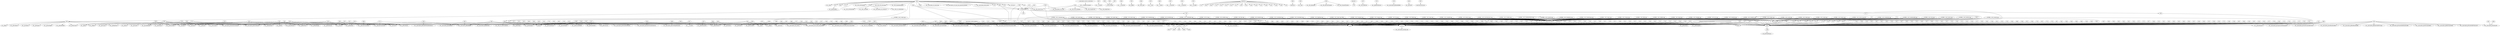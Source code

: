 digraph {
  __GLOBAL__sub_I_world_cpp -> 1226;
  1226 -> _malloc;
  _malloc -> _sbrk;
  _sbrk -> env_getTotalMemory;
  __GLOBAL__sub_I_world_cpp -> 1378;
  1378 -> _malloc;
  4053 -> _memset;
  1226 -> _memcpy;
  1226 -> _free;
  __GLOBAL__sub_I_world_cpp -> 1230;
  1230 -> _malloc;
  1230 -> _memcpy;
  1230 -> _free;
  __GLOBAL__sub_I_rendermodel_cpp -> 1226;
  __GLOBAL__sub_I_rendermodel_cpp -> 1377;
  __GLOBAL__sub_I_rendermodel_cpp -> 974;
  3980 -> _memcpy;
  __GLOBAL__sub_I_rendermodel_cpp -> 3934;
  __GLOBAL__sub_I_rendermodel_cpp -> _malloc;
  __GLOBAL__sub_I_rendermodel_cpp -> 4052;
  __GLOBAL__sub_I_rendermodel_cpp -> 1230;
  __GLOBAL__sub_I_rendermodel_cpp -> 2108;
  2108 -> _malloc;
  __GLOBAL__sub_I_rendermodel_cpp -> 2112;
  2241 -> _malloc;
  2112 -> _malloc;
  __GLOBAL__sub_I_rendermodel_cpp -> 2113;
  2113 -> _malloc;
  __GLOBAL__sub_I_rendermodel_cpp -> 2116;
  2198 -> _malloc;
  2116 -> _malloc;
  __GLOBAL__sub_I_rendermodel_cpp -> 2117;
  2156 -> _malloc;
  2117 -> _malloc;
  __GLOBAL__sub_I_renderparticles_cpp -> 1226;
  __GLOBAL__sub_I_renderparticles_cpp -> _malloc;
  __GLOBAL__sub_I_renderparticles_cpp -> 1377;
  _memcpy -> env__emscripten_memcpy_big;
  __GLOBAL__sub_I_rendersky_cpp -> 1378;
  __GLOBAL__sub_I_rendersky_cpp -> 1226;
  __GLOBAL__sub_I_rendersky_cpp -> 1377;
  __GLOBAL__sub_I_rendertext_cpp -> _malloc;
  __GLOBAL__sub_I_rendertext_cpp -> 1230;
  __GLOBAL__sub_I_renderva_cpp -> 1226;
  __GLOBAL__sub_I_server_cpp -> 1226;
  __GLOBAL__sub_I_server_cpp -> 3741;
  __GLOBAL__sub_I_server_cpp -> 1378;
  __GLOBAL__sub_I_server_cpp -> 3742;
  __GLOBAL__sub_I_server_cpp -> 3740;
  __GLOBAL__sub_I_server_cpp -> 1230;
  __GLOBAL__sub_I_serverbrowser_cpp -> 1226;
  __GLOBAL__sub_I_serverbrowser_cpp -> 1230;
  __GLOBAL__sub_I_shader_cpp -> _malloc;
  __GLOBAL__sub_I_shader_cpp -> 1226;
  __GLOBAL__sub_I_shader_cpp -> 1230;
  __GLOBAL__sub_I_shadowmap_cpp -> 1226;
  __GLOBAL__sub_I_sound_cpp -> 1226;
  __GLOBAL__sub_I_sound_cpp -> 1230;
  __GLOBAL__sub_I_sound_cpp -> _malloc;
  __GLOBAL__sub_I_texture_cpp -> 1226;
  __GLOBAL__sub_I_texture_cpp -> _malloc;
  __GLOBAL__sub_I_texture_cpp -> 2937;
  __GLOBAL__sub_I_texture_cpp -> 1230;
  __GLOBAL__sub_I_texture_cpp -> 1378;
  __GLOBAL__sub_I_water_cpp -> 1226;
  __GLOBAL__sub_I_worldio_cpp -> 1226;
  __GLOBAL__sub_I_worldio_cpp -> 1230;
  __GLOBAL__sub_I_ai_cpp -> 1226;
  __GLOBAL__sub_I_ai_cpp -> 1230;
  __GLOBAL__sub_I_client_cpp_3000 -> 1226;
  __GLOBAL__sub_I_client_cpp_3000 -> 1377;
  __GLOBAL__sub_I_client_cpp_3000 -> 1230;
  __GLOBAL__sub_I_client_cpp_3000 -> 1378;
  __GLOBAL__sub_I_entities_cpp -> 1230;
  __GLOBAL__sub_I_entities_cpp -> 1226;
  __GLOBAL__sub_I_fps_cpp -> 1230;
  __GLOBAL__sub_I_fps_cpp -> 1226;
  __GLOBAL__sub_I_monster_cpp -> 1226;
  __GLOBAL__sub_I_monster_cpp -> 1230;
  __GLOBAL__sub_I_movable_cpp -> 1230;
  __GLOBAL__sub_I_render_cpp -> 1226;
  __GLOBAL__sub_I_render_cpp -> 1377;
  __GLOBAL__sub_I_render_cpp -> 1378;
  __GLOBAL__sub_I_scoreboard_cpp -> 1226;
  __GLOBAL__sub_I_scoreboard_cpp -> 1230;
  __GLOBAL__sub_I_server_cpp_4037 -> 1226;
  __GLOBAL__sub_I_server_cpp_4037 -> 1378;
  __GLOBAL__sub_I_waypoint_cpp -> 1230;
  __GLOBAL__sub_I_waypoint_cpp -> 1226;
  __GLOBAL__sub_I_weapon_cpp -> 1226;
  __GLOBAL__sub_I_weapon_cpp -> 1230;
  ___emscripten_environ_constructor -> env____buildEnvironment;
  __GLOBAL__sub_I_lightmap_cpp -> 1226;
  __GLOBAL__sub_I_lightmap_cpp -> 1377;
  __GLOBAL__sub_I_lightmap_cpp -> _malloc;
  __GLOBAL__sub_I_lightmap_cpp -> 1230;
  __GLOBAL__sub_I_stream_cpp -> 1226;
  __GLOBAL__sub_I_zip_cpp -> 1226;
  __GLOBAL__sub_I_zip_cpp -> 1230;
  __GLOBAL__sub_I_3dgui_cpp -> 1230;
  __GLOBAL__sub_I_3dgui_cpp -> 1226;
  __GLOBAL__sub_I_3dgui_cpp -> 1377;
  __GLOBAL__sub_I_blend_cpp -> 1226;
  __GLOBAL__sub_I_blend_cpp -> 1230;
  __GLOBAL__sub_I_blob_cpp -> 1226;
  __GLOBAL__sub_I_client_cpp -> 1226;
  __GLOBAL__sub_I_client_cpp -> 1230;
  __GLOBAL__sub_I_client_cpp -> 1378;
  __GLOBAL__sub_I_command_cpp -> _malloc;
  __GLOBAL__sub_I_command_cpp -> 1226;
  __GLOBAL__sub_I_command_cpp -> 974;
  __GLOBAL__sub_I_command_cpp -> 1227;
  1227 -> _malloc;
  1228 -> _malloc;
  1227 -> _memcpy;
  1227 -> _free;
  __GLOBAL__sub_I_command_cpp -> 1228;
  __GLOBAL__sub_I_command_cpp -> _memcpy;
  __GLOBAL__sub_I_command_cpp -> _free;
  __GLOBAL__sub_I_command_cpp -> 3949;
  __GLOBAL__sub_I_command_cpp -> 1230;
  __GLOBAL__sub_I_console_cpp -> 1226;
  __GLOBAL__sub_I_console_cpp -> 1230;
  __GLOBAL__sub_I_console_cpp -> _malloc;
  __GLOBAL__sub_I_cubeloader_cpp -> 1226;
  __GLOBAL__sub_I_cubeloader_cpp -> 1230;
  __GLOBAL__sub_I_decal_cpp -> 1226;
  __GLOBAL__sub_I_dynlight_cpp -> 1226;
  __GLOBAL__sub_I_glare_cpp -> 1226;
  __GLOBAL__sub_I_glare_cpp -> 1377;
  __GLOBAL__sub_I_grass_cpp -> 1226;
  __GLOBAL__sub_I_grass_cpp -> 1377;
  __GLOBAL__sub_I_crypto_cpp -> 932;
  932 -> _memset;
  __GLOBAL__sub_I_main_cpp -> 1226;
  __GLOBAL__sub_I_main_cpp -> 1230;
  __GLOBAL__sub_I_material_cpp -> 1226;
  __GLOBAL__sub_I_menus_cpp -> _malloc;
  __GLOBAL__sub_I_menus_cpp -> 1226;
  __GLOBAL__sub_I_menus_cpp -> 1230;
  __GLOBAL__sub_I_movie_cpp -> 1226;
  __GLOBAL__sub_I_movie_cpp -> 1377;
  1377 -> _malloc;
  1377 -> _memcpy;
  1377 -> _free;
  __GLOBAL__sub_I_movie_cpp -> 1675;
  __GLOBAL__sub_I_movie_cpp -> 1230;
  __GLOBAL__sub_I_normal_cpp -> _malloc;
  __GLOBAL__sub_I_normal_cpp -> 1226;
  __GLOBAL__sub_I_octa_cpp -> 1715;
  1715 -> _malloc;
  __GLOBAL__sub_I_octa_cpp -> 1230;
  __GLOBAL__sub_I_octa_cpp -> 1226;
  __GLOBAL__sub_I_octa_cpp -> _malloc;
  __GLOBAL__sub_I_octaedit_cpp -> 1226;
  __GLOBAL__sub_I_octaedit_cpp -> 1230;
  __GLOBAL__sub_I_octarender_cpp -> _malloc;
  __GLOBAL__sub_I_octarender_cpp -> 1226;
  __GLOBAL__sub_I_octarender_cpp -> _memset;
  __GLOBAL__sub_I_octarender_cpp -> 1230;
  __GLOBAL__sub_I_physics_cpp -> 1226;
  __GLOBAL__sub_I_physics_cpp -> 1230;
  __GLOBAL__sub_I_pvs_cpp -> _malloc;
  __GLOBAL__sub_I_pvs_cpp -> 1226;
  __GLOBAL__sub_I_pvs_cpp -> 1230;
  __GLOBAL__sub_I_rendergl_cpp -> 1226;
  __GLOBAL__sub_I_rendergl_cpp -> 1230;
  __GLOBAL__sub_I_rendergl_cpp -> 1377;
  _main -> env__emscripten_hide_mouse;
  _main -> 2733;
  _main -> 1366;
  4084 -> _memset;
  1034 -> _malloc;
  4015 -> env____syscall5;
  3928 -> ___errno_location;
  1034 -> _free;
  _main -> 2729;
  3926 -> env____syscall146;
  _main -> env__SDL_Init;
  _main -> 3418;
  _main -> env__atexit;
  _main -> 3877;
  3877 -> env__gettimeofday;
  _main -> 3654;
  _main -> 2773;
  _main -> 3498;
  3498 -> _malloc;
  _main -> env__SDL_GetVideoInfo;
  _main -> 1589;
  1589 -> env__SDL_ListModes;
  1589 -> env__emscripten_run_script_int;
  1589 -> env__SDL_GL_SetAttribute;
  1589 -> env__SDL_SetVideoMode;
  _main -> env__SDL_WM_SetCaption;
  _main -> env__SDL_EnableKeyRepeat;
  _main -> env__SDL_ShowCursor;
  _main -> 2058;
  2058 -> env__glGetString;
  1429 -> _malloc;
  1429 -> _memset;
  2058 -> _strstr;
  _strstr -> 4000;
  _strstr -> 4040;
  2058 -> env__glGetIntegerv;
  _strstr -> 4041;
  2058 -> env__SDL_GL_GetProcAddress;
  _emscripten_GetProcAddress -> 3934;
  _emscripten_GetProcAddress -> _malloc;
  _emscripten_GetProcAddress -> 4003;
  _emscripten_GetProcAddress -> _strstr;
  _strstr -> 4039;
  _emscripten_GetProcAddress -> 3949;
  2851 -> env__emscripten_glCreateShader;
  2851 -> env__emscripten_glShaderSource;
  2851 -> env__emscripten_glCompileShader;
  2851 -> env__emscripten_glGetObjectParameterivARB;
  2851 -> env__emscripten_glCreateProgram;
  2851 -> env__emscripten_glAttachShader;
  2851 -> env__emscripten_glLinkProgram;
  2851 -> env__emscripten_glDeleteObjectARB;
  _main -> 2059;
  2059 -> env__glViewport;
  2059 -> env__glClearColor;
  2059 -> env__glClearDepth;
  2059 -> env__glDepthFunc;
  2059 -> env__glDisable;
  2059 -> env__glShadeModel;
  2059 -> env__glFogi;
  2059 -> env__glFogfv;
  2059 -> env__glEnable;
  2059 -> env__glFrontFace;
  2059 -> env__glCullFace;
  2875 -> env__glGetIntegerv;
  2875 -> env__emscripten_glActiveTexture;
  2935 -> env__glHint;
  _main -> 2967;
  2960 -> env__IMG_Load;
  2969 -> _malloc;
  2970 -> _malloc;
  2969 -> env__glGenTextures;
  2971 -> env__glBindTexture;
  2971 -> env__glTexParameteri;
  2974 -> env__glPixelStorei;
  2974 -> env__glTexImage2D;
  2974 -> _malloc;
  2974 -> _free;
  2967 -> env__SDL_FreeSurface;
  4017 -> _malloc;
  4017 -> _memset;
  4019 -> env____lock;
  4020 -> env____unlock;
  3927 -> env____syscall140;
  3931 -> env____syscall145;
  4069 -> _memcpy;
  3925 -> env____syscall6;
  4021 -> _free;
  994 -> _free;
  1366 -> __Z7executePKc;
  __Z7executePKc -> _malloc;
  __Z7executePKc -> 1341;
  1351 -> _malloc;
  1350 -> _free;
  1355 -> _memcpy;
  1355 -> _memset;
  1355 -> _malloc;
  1355 -> _free;
  __Z7executePKc -> 1338;
  1338 -> _malloc;
  __Z7executePKc -> _free;
  1366 -> _free;
  1352 -> _memcpy;
  1352 -> _malloc;
  1352 -> _free;
  2651 -> _malloc;
  2642 -> _malloc;
  2646 -> _malloc;
  2646 -> _memcpy;
  2646 -> _free;
  _main -> 2654;
  _main -> env__emscripten_set_main_loop;
  _main -> env__emscripten_set_main_loop_expected_blockers;
  _main -> env___emscripten_push_main_loop_blocker;
  dynCall_vi -> 1761;
  2844 -> env__glGetIntegerv;
  2844 -> env___emscripten_push_main_loop_blocker;
  1603 -> env___emscripten_push_main_loop_blocker;
  dynCall_vi -> 3003;
  2845 -> _strstr;
  2845 -> __Z7executePKc;
  2807 -> _strstr;
  2832 -> _malloc;
  2829 -> _malloc;
  2832 -> _strstr;
  2841 -> env__emscripten_glCreateShader;
  2841 -> env__emscripten_glShaderSource;
  2841 -> env__emscripten_glCompileShader;
  2841 -> env__emscripten_glGetObjectParameterivARB;
  2838 -> env__emscripten_glCreateProgram;
  2838 -> env__emscripten_glAttachShader;
  2838 -> env__emscripten_glLinkProgram;
  2838 -> env__emscripten_glGetObjectParameterivARB;
  2838 -> env__emscripten_glUseProgram;
  3965 -> _memset;
  2838 -> env__emscripten_glGetUniformLocation;
  2838 -> env__emscripten_glUniform1i;
  1338 -> _free;
  2831 -> _strstr;
  2831 -> _malloc;
  2831 -> _memcpy;
  2831 -> _free;
  2807 -> _free;
  1349 -> _malloc;
  1354 -> _malloc;
  1354 -> _free;
  1356 -> _malloc;
  1356 -> _free;
  1349 -> _memcpy;
  1349 -> _free;
  1331 -> _strstr;
  1339 -> _malloc;
  1346 -> _malloc;
  2807 -> _malloc;
  2807 -> _memcpy;
  2836 -> _strstr;
  2837 -> _malloc;
  2837 -> _memcpy;
  2837 -> _free;
  3943 -> dynCall_iii;
  4033 -> _memcpy;
  3940 -> ___errno_location;
  2833 -> _strstr;
  4029 -> _memset;
  2833 -> _malloc;
  2833 -> _memcpy;
  2833 -> _free;
  2812 -> _malloc;
  1353 -> _malloc;
  1353 -> _memcpy;
  1353 -> _free;
  2808 -> _strstr;
  2832 -> _free;
  2827 -> _malloc;
  2828 -> _malloc;
  2838 -> env__emscripten_glBindAttribLocation;
  1351 -> _memcpy;
  1351 -> _free;
  2808 -> _free;
  1350 -> _malloc;
  1350 -> _memcpy;
  1247 -> _malloc;
  1247 -> _free;
  1338 -> __GLOBAL__sub_I_console_cpp;
  1365 -> _malloc;
  1242 -> _malloc;
  1242 -> _memcpy;
  1242 -> _free;
  1247 -> _memcpy;
  _strstr -> 4038;
  dynCall_vi -> 3004;
  2846 -> _free;
  2846 -> env__emscripten_glUseProgram;
  2848 -> _malloc;
  2848 -> env__emscripten_glGetObjectParameterivARB;
  2848 -> env__emscripten_glGetActiveUniform;
  dynCall_vi -> 1762;
  2532 -> _malloc;
  1460 -> _malloc;
  2984 -> _malloc;
  2984 -> env__SDL_FreeSurface;
  2967 -> _free;
  1741 -> _free;
  1532 -> _malloc;
  1532 -> env__glGenTextures;
  1942 -> _memset;
  1927 -> _malloc;
  1926 -> _malloc;
  1926 -> _memcpy;
  1926 -> _free;
  1884 -> _free;
  1912 -> _malloc;
  1906 -> _malloc;
  1919 -> _malloc;
  1902 -> _malloc;
  1902 -> _free;
  1899 -> _malloc;
  1904 -> _malloc;
  1903 -> _malloc;
  1903 -> _memcpy;
  1751 -> _malloc;
  1901 -> _memset;
  1901 -> _free;
  1886 -> _malloc;
  1904 -> _memcpy;
  1904 -> _free;
  1914 -> _malloc;
  1898 -> _malloc;
  1898 -> _memcpy;
  1898 -> _free;
  1891 -> env__emscripten_glGenBuffers;
  1891 -> env__emscripten_glBindBuffer;
  1891 -> env__emscripten_glBufferData;
  1892 -> _malloc;
  1889 -> _malloc;
  1889 -> _free;
  1035 -> env__time;
  1957 -> _malloc;
  2925 -> env__Mix_OpenAudio;
  2925 -> env__Mix_AllocateChannels;
  2925 -> env__Mix_ChannelFinished;
  1433 -> _malloc;
  1406 -> _malloc;
  1422 -> _malloc;
  1425 -> _malloc;
  1397 -> _malloc;
  1397 -> _memcpy;
  1397 -> _free;
  1428 -> _malloc;
  1427 -> _malloc;
  1432 -> _free;
  1432 -> _malloc;
  1629 -> _malloc;
  1662 -> _malloc;
  1348 -> _malloc;
  1347 -> _memcpy;
  1346 -> _free;
  1360 -> _malloc;
  1360 -> _free;
  1388 -> _free;
  2923 -> _malloc;
  2920 -> _malloc;
  2921 -> _malloc;
  2920 -> _memcpy;
  2920 -> _free;
  2923 -> _memcpy;
  2923 -> _free;
  1792 -> _memset;
  1141 -> _malloc;
  1141 -> env__SDL_FreeSurface;
  1141 -> _memcpy;
  1141 -> _free;
  1023 -> _malloc;
  4017 -> env____syscall54;
  1364 -> _malloc;
  1364 -> _memcpy;
  1364 -> _free;
  1235 -> _malloc;
  1235 -> _memcpy;
  1235 -> _free;
  1449 -> _malloc;
  1449 -> _memcpy;
  1449 -> _free;
  1451 -> _malloc;
  1451 -> _free;
  1025 -> _free;
  1604 -> env__emscripten_run_script;
  __ZN4game18setplayermodelinfoEPKcS1_S1_S1_S1_S1_S1_S1_S1_S1_S1_S1_b -> 3934;
  __ZN4game18setplayermodelinfoEPKcS1_S1_S1_S1_S1_S1_S1_S1_S1_S1_S1_b -> _malloc;
  __ZN4game18setplayermodelinfoEPKcS1_S1_S1_S1_S1_S1_S1_S1_S1_S1_S1_b -> 4052;
  1335 -> _malloc;
  1604 -> env__SDL_WM_GrabInput;
  1604 -> env__SDL_ShowCursor;
  1604 -> env__SDL_PumpEvents;
  1604 -> env__SDL_PeepEvents;
  dynCall_v -> 1760;
  1602 -> env__SDL_GetTicks;
  1597 -> env__SDL_PollEvent;
  1660 -> _malloc;
  1398 -> __Z7executePKc;
  3889 -> _malloc;
  3890 -> _free;
  3146 -> _strstr;
  1008 -> _malloc;
  3921 -> _malloc;
  1009 -> _malloc;
  3922 -> _free;
  2750 -> _malloc;
  3657 -> _malloc;
  3715 -> _malloc;
  3391 -> _memset;
  3725 -> _malloc;
  3155 -> _malloc;
  3155 -> env__SDL_GetTicks;
  992 -> _malloc;
  1533 -> env__glDeleteTextures;
  1928 -> _free;
  1743 -> _free;
  1929 -> env__emscripten_glDeleteBuffers;
  1381 -> _malloc;
  3155 -> _memcpy;
  3155 -> _free;
  3438 -> _malloc;
  3152 -> _malloc;
  3152 -> _memset;
  3152 -> _memcpy;
  3152 -> _free;
  3155 -> env___emscripten_push_main_loop_blocker;
  3661 -> _memset;
  3295 -> _malloc;
  3295 -> _memcpy;
  1398 -> _free;
  2593 -> _malloc;
  dynCall_vi -> 3314;
  3150 -> _memset;
  3156 -> env___emscripten_push_main_loop_blocker;
  dynCall_vi -> 3315;
  3157 -> env___emscripten_push_main_loop_blocker;
  dynCall_vi -> 3316;
  3158 -> _malloc;
  3158 -> env___emscripten_push_main_loop_blocker;
  dynCall_vi -> 3317;
  3159 -> env__SDL_GetTicks;
  2942 -> _malloc;
  1343 -> _free;
  1343 -> _malloc;
  2938 -> _free;
  2826 -> _malloc;
  2864 -> _malloc;
  2942 -> _memcpy;
  2942 -> _free;
  2148 -> _malloc;
  3159 -> env___emscripten_push_main_loop_blocker;
  dynCall_vi -> 3318;
  2512 -> _malloc;
  2299 -> _malloc;
  2506 -> _malloc;
  2171 -> _malloc;
  2171 -> __GLOBAL__sub_I_renderva_cpp;
  2507 -> _malloc;
  1006 -> _malloc;
  1006 -> _free;
  2474 -> _free;
  2306 -> _free;
  2179 -> _free;
  2307 -> _free;
  2300 -> _malloc;
  2504 -> _malloc;
  2503 -> _malloc;
  2302 -> _malloc;
  2242 -> _malloc;
  2492 -> _malloc;
  2334 -> _malloc;
  4024 -> _memcpy;
  2494 -> _strstr;
  2494 -> _malloc;
  2494 -> _memcpy;
  2494 -> _free;
  2495 -> _strstr;
  2495 -> _malloc;
  2172 -> _malloc;
  2495 -> _free;
  2342 -> _malloc;
  2342 -> _memcpy;
  2342 -> _free;
  2341 -> _malloc;
  2341 -> _free;
  2173 -> _malloc;
  2242 -> _memset;
  2977 -> _malloc;
  2969 -> env__emscripten_glCompressedTexImage2D;
  2260 -> _malloc;
  2197 -> _malloc;
  2197 -> _memset;
  2197 -> _free;
  2155 -> _malloc;
  2501 -> _strstr;
  2501 -> _malloc;
  2501 -> _memcpy;
  2501 -> _free;
  2338 -> _malloc;
  3992 -> ___errno_location;
  2169 -> _malloc;
  2169 -> _memset;
  2247 -> _free;
  2428 -> _malloc;
  2428 -> _memcpy;
  2428 -> _free;
  2825 -> __Z7executePKc;
  1338 -> __GLOBAL__sub_I_cubeloader_cpp;
  2832 -> env__emscripten_glUseProgram;
  1354 -> _memcpy;
  1337 -> _strstr;
  1337 -> _malloc;
  1337 -> _free;
  2825 -> _free;
  2301 -> _malloc;
  2512 -> _free;
  2295 -> _malloc;
  2295 -> _memcpy;
  2295 -> _free;
  3160 -> env___emscripten_push_main_loop_blocker;
  dynCall_vi -> 3319;
  2493 -> _malloc;
  2412 -> _free;
  2355 -> _free;
  2356 -> _free;
  2175 -> _free;
  2303 -> _malloc;
  2463 -> _malloc;
  2462 -> _malloc;
  2304 -> _malloc;
  2447 -> _malloc;
  2446 -> _malloc;
  2305 -> _malloc;
  2332 -> _malloc;
  2330 -> _malloc;
  2296 -> env___emscripten_push_uncounted_main_loop_blocker;
  dynCall_vi -> 2456;
  2157 -> _malloc;
  2354 -> _malloc;
  2335 -> _malloc;
  2336 -> _malloc;
  2336 -> _memmove;
  _memmove -> _memcpy;
  2335 -> _free;
  2157 -> _memset;
  2141 -> _malloc;
  2141 -> _memcpy;
  2141 -> _free;
  2143 -> _malloc;
  2143 -> _memcpy;
  2143 -> _free;
  2144 -> _malloc;
  2144 -> _memcpy;
  2144 -> _free;
  2145 -> _malloc;
  2145 -> _memcpy;
  2145 -> _free;
  2146 -> _malloc;
  2146 -> _memcpy;
  2146 -> _free;
  2170 -> _malloc;
  2337 -> _malloc;
  2337 -> _memcpy;
  2162 -> _free;
  2337 -> _free;
  2338 -> _memcpy;
  2338 -> _free;
  2163 -> _malloc;
  2163 -> _free;
  2167 -> _malloc;
  2167 -> _memset;
  2167 -> _free;
  2424 -> _malloc;
  2424 -> _memcpy;
  2424 -> _free;
  2425 -> _malloc;
  2425 -> _memcpy;
  2425 -> _free;
  2298 -> env___emscripten_push_uncounted_main_loop_blocker;
  2509 -> _malloc;
  2510 -> _malloc;
  2510 -> _memcpy;
  2510 -> _free;
  2509 -> _free;
  2509 -> _memcpy;
  975 -> _memmove;
  2422 -> _free;
  1396 -> _malloc;
  2164 -> _malloc;
  2196 -> _malloc;
  2164 -> _memcpy;
  2164 -> _free;
  2298 -> env___emscripten_push_main_loop_blocker;
  dynCall_vi -> 3320;
  3092 -> _malloc;
  3094 -> _malloc;
  1530 -> _malloc;
  2346 -> _malloc;
  2346 -> _memcpy;
  2346 -> _free;
  2313 -> _malloc;
  1133 -> _malloc;
  1133 -> _memcpy;
  1132 -> _malloc;
  1132 -> _memcpy;
  1132 -> _free;
  1133 -> _free;
  2313 -> _free;
  1527 -> _malloc;
  1527 -> _memcpy;
  1527 -> env__glGenTextures;
  1527 -> _free;
  3162 -> env___emscripten_push_main_loop_blocker;
  dynCall_vi -> 3321;
  1880 -> env___emscripten_push_main_loop_blocker;
  dynCall_vi -> 2040;
  2991 -> _malloc;
  2991 -> env__glGenTextures;
  2982 -> _malloc;
  2982 -> env__SDL_FreeSurface;
  2991 -> _free;
  1882 -> env___emscripten_push_main_loop_blocker;
  dynCall_vi -> 2041;
  1925 -> _malloc;
  1925 -> _memcpy;
  1925 -> _free;
  1883 -> env___emscripten_push_main_loop_blocker;
  dynCall_vi -> 2043;
  2830 -> _strstr;
  2830 -> _malloc;
  2830 -> _memcpy;
  2830 -> _free;
  2808 -> _malloc;
  2808 -> _memcpy;
  2995 -> _malloc;
  2995 -> _memcpy;
  2995 -> _free;
  950 -> _malloc;
  950 -> _memcpy;
  950 -> _free;
  1916 -> _malloc;
  1919 -> _memcpy;
  1919 -> _free;
  1912 -> _memcpy;
  1912 -> _free;
  1911 -> _malloc;
  1911 -> _memcpy;
  1911 -> _free;
  1897 -> _malloc;
  1899 -> _memcpy;
  1899 -> _free;
  1886 -> _memcpy;
  1886 -> _free;
  1916 -> _memcpy;
  1916 -> _free;
  1902 -> _memcpy;
  1770 -> _memmove;
  1914 -> _memcpy;
  1914 -> _free;
  1885 -> env___emscripten_push_main_loop_blocker;
  dynCall_vi -> 2046;
  1889 -> _memcpy;
  1888 -> env___emscripten_push_main_loop_blocker;
  dynCall_vi -> 3322;
  1429 -> _memcpy;
  1429 -> _free;
  3164 -> env__emscripten_run_script;
  3370 -> __Z7executePKc;
  1405 -> _free;
  3164 -> __Z7executePKc;
  3164 -> _free;
  2859 -> env__emscripten_glUseProgram;
  2091 -> env__glFogf;
  2091 -> env__glFogfv;
  2091 -> env__glClearColor;
  2091 -> env__glMatrixMode;
  2091 -> env__glLoadIdentity;
  2091 -> env__glFrustum;
  2091 -> env__glLoadMatrixf;
  2091 -> env__glRotatef;
  2091 -> env__glTranslatef;
  2091 -> env__glGetFloatv;
  2091 -> env__glEnable;
  2676 -> _memset;
  2091 -> env__glClear;
  2709 -> env__glEnableClientState;
  2709 -> env__emscripten_glActiveTexture;
  2709 -> env__glEnable;
  2709 -> env__glColor4fv;
  2709 -> env__emscripten_glClientActiveTexture;
  2709 -> env__glMatrixMode;
  2709 -> env__glLoadIdentity;
  2711 -> env__glEnableClientState;
  2697 -> _malloc;
  2697 -> _memcpy;
  2697 -> _free;
  2699 -> env__emscripten_glBindBuffer;
  2699 -> env__glVertexPointer;
  2699 -> env__glTexCoordPointer;
  2699 -> env__emscripten_glClientActiveTexture;
  2699 -> env__glNormalPointer;
  2699 -> env__glColorPointer;
  2698 -> env__glBindTexture;
  2698 -> env__emscripten_glActiveTexture;
  2848 -> env__emscripten_glGetUniformLocation;
  2848 -> env__emscripten_glUniform1i;
  2849 -> env__emscripten_glGetUniformLocation;
  2849 -> _malloc;
  2848 -> _memcpy;
  2848 -> _free;
  2847 -> env__emscripten_glUniform4fv;
  2858 -> env__emscripten_glUniform4fv;
  2698 -> env__emscripten_glDrawRangeElements;
  2710 -> env__emscripten_glActiveTexture;
  2710 -> env__emscripten_glClientActiveTexture;
  2710 -> env__glDisable;
  2710 -> env__glDisableClientState;
  2710 -> env__glMatrixMode;
  2710 -> env__glLoadIdentity;
  2710 -> env__glEnable;
  2711 -> env__emscripten_glBindBuffer;
  2711 -> env__glDisableClientState;
  2636 -> env__glDisable;
  2636 -> env__glDepthFunc;
  2636 -> env__glDepthMask;
  2636 -> env__glDepthRange;
  2636 -> env__glColor3f;
  2636 -> env__glPushMatrix;
  2636 -> env__glLoadMatrixf;
  2636 -> env__glRotatef;
  2630 -> env__glBindTexture;
  2630 -> env__glBegin;
  2630 -> env__glTexCoord2f;
  2630 -> env__glVertex3f;
  2630 -> env__glEnd;
  2636 -> env__glPopMatrix;
  2636 -> env__glEnable;
  2518 -> _malloc;
  2525 -> _malloc;
  2430 -> env__glPushMatrix;
  2430 -> env__glMultMatrixf;
  2430 -> env__glScalef;
  2365 -> env__emscripten_glBindBuffer;
  2365 -> env__glDisableClientState;
  2366 -> env__emscripten_glGenBuffers;
  2366 -> env__emscripten_glBindBuffer;
  2366 -> _malloc;
  2366 -> _memset;
  2408 -> _malloc;
  2408 -> _memcpy;
  2408 -> _free;
  2366 -> env__emscripten_glBufferData;
  2366 -> _free;
  2367 -> env__emscripten_glBindBuffer;
  2367 -> env__glEnableClientState;
  2367 -> env__glVertexPointer;
  2367 -> env__glNormalPointer;
  2367 -> env__glTexCoordPointer;
  2403 -> env__glColor4f;
  2849 -> _memcpy;
  2849 -> _free;
  2368 -> env__glBindTexture;
  2368 -> env__emscripten_glActiveTexture;
  2368 -> env__glEnable;
  2368 -> env__glBlendFunc;
  2369 -> env__emscripten_glEnableVertexAttribArray;
  2369 -> env__emscripten_glVertexAttribPointer;
  2369 -> env__emscripten_glDrawRangeElements;
  2430 -> env__glPopMatrix;
  2365 -> env__emscripten_glDisableVertexAttribArray;
  2329 -> env__glDisable;
  2371 -> _malloc;
  2393 -> _malloc;
  2406 -> _malloc;
  2406 -> _memcpy;
  2406 -> _free;
  2411 -> _memset;
  2361 -> _memcpy;
  2374 -> _malloc;
  2367 -> env__emscripten_glEnableVertexAttribArray;
  2367 -> env__emscripten_glVertexAttribPointer;
  2378 -> _memcpy;
  2378 -> env__emscripten_glUniform4fv;
  2091 -> env__glScalef;
  2430 -> env__glTranslatef;
  2430 -> env__glMatrixMode;
  2430 -> env__glLoadMatrixf;
  2368 -> env__glDisable;
  2309 -> env__glMatrixMode;
  2309 -> env__glLoadIdentity;
  2329 -> env__emscripten_glActiveTexture;
  2596 -> env__glDisable;
  1503 -> env__emscripten_glGenFramebuffers;
  1503 -> env__emscripten_glBindFramebuffer;
  1503 -> env__glGenTextures;
  1503 -> env__emscripten_glFramebufferTexture2D;
  1503 -> env__emscripten_glCheckFramebufferStatus;
  1503 -> env__emscripten_glGenRenderbuffers;
  1503 -> env__emscripten_glBindRenderbuffer;
  1503 -> env__emscripten_glRenderbufferStorage;
  1503 -> env__emscripten_glFramebufferRenderbuffer;
  1502 -> _memset;
  2596 -> env__glEnable;
  2600 -> env__glDepthMask;
  2600 -> env__glEnable;
  2600 -> env__glBlendFunc;
  2600 -> env__glGetFloatv;
  2600 -> env__glEnableClientState;
  2537 -> env__glBindTexture;
  2537 -> env__glVertexPointer;
  2537 -> env__glTexCoordPointer;
  2537 -> env__glColorPointer;
  2537 -> env__glDrawArrays;
  2600 -> env__glFogfv;
  2600 -> env__glDisableClientState;
  2600 -> env__glDisable;
  2091 -> env__glDisable;
  2092 -> env__glMatrixMode;
  2092 -> env__glLoadIdentity;
  2092 -> env__glOrtho;
  2092 -> env__glColor3f;
  2092 -> env__glEnable;
  2092 -> env__glPushMatrix;
  2092 -> env__glScalef;
  2660 -> env__glBlendFunc;
  2660 -> env__glBindTexture;
  2660 -> env__glColor4ub;
  2661 -> _malloc;
  2661 -> _memcpy;
  2661 -> _free;
  2064 -> env__glEnableClientState;
  2064 -> env__glVertexPointer;
  2064 -> env__glTexCoordPointer;
  2064 -> env__glDrawArrays;
  2065 -> env__glDisableClientState;
  2092 -> env__glPopMatrix;
  2092 -> env__glBlendFunc;
  3511 -> env__glPushMatrix;
  3511 -> env__glScalef;
  3510 -> env__glPushMatrix;
  3510 -> env__glScalef;
  3510 -> env__glPopMatrix;
  3006 -> env__glBindTexture;
  3507 -> env__glBegin;
  3507 -> env__glTexCoord2f;
  3507 -> env__glVertex2f;
  3507 -> env__glEnd;
  3509 -> env__glPushMatrix;
  3509 -> env__glScalef;
  3509 -> env__glPopMatrix;
  3511 -> env__glPopMatrix;
  3469 -> env__emscripten_asm_const_i;
  3469 -> env__glBegin;
  3469 -> env__glTexCoord2f;
  3469 -> env__glVertex2f;
  3469 -> env__glEnd;
  2095 -> env__glBlendFunc;
  2095 -> env__glColor3f;
  2095 -> env__glBindTexture;
  2095 -> env__glBegin;
  2095 -> env__glTexCoord2f;
  2095 -> env__glVertex2f;
  2095 -> env__glEnd;
  2092 -> env__glDisable;
  1602 -> env__SDL_GL_SwapBuffers;
  3208 -> _memcpy;
  3562 -> asm2wasm_f64_rem;
  3380 -> _memcpy;
  3712 -> _malloc;
  3712 -> _free;
  3730 -> _malloc;
  3495 -> _malloc;
  3495 -> _memcpy;
  3495 -> _free;
  3908 -> _memcpy;
  3756 -> _malloc;
  3756 -> _memcpy;
  3756 -> _free;
  1013 -> _free;
  1012 -> _free;
  3174 -> _malloc;
  3175 -> _malloc;
  3760 -> _malloc;
  3760 -> _memcpy;
  3760 -> _free;
  3763 -> _malloc;
  3763 -> _memcpy;
  3763 -> _free;
  3764 -> _malloc;
  3762 -> _malloc
}